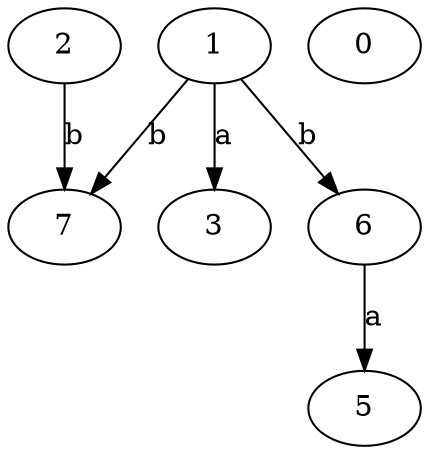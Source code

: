 strict digraph  {
2;
3;
0;
5;
1;
6;
7;
2 -> 7  [label=b];
1 -> 3  [label=a];
1 -> 6  [label=b];
1 -> 7  [label=b];
6 -> 5  [label=a];
}
